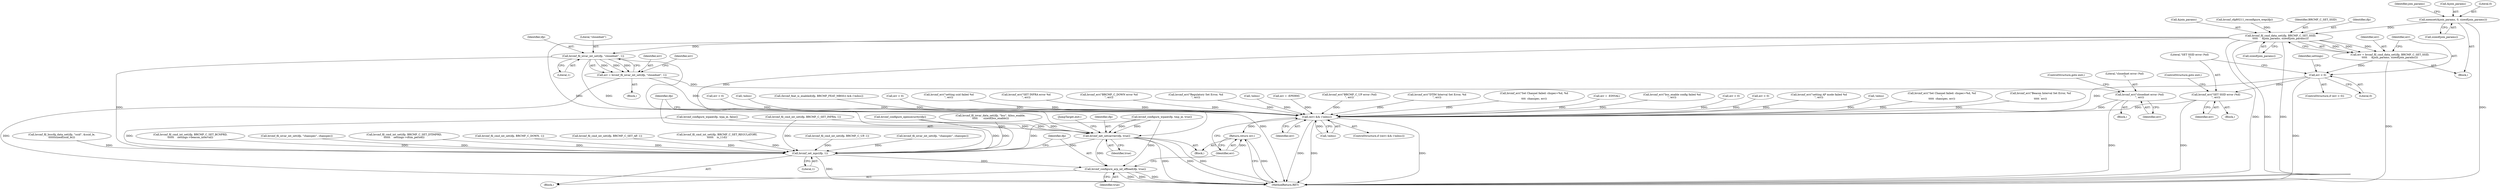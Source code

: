 digraph "0_linux_ded89912156b1a47d940a0c954c43afbabd0c42c@API" {
"1000655" [label="(Call,memset(&join_params, 0, sizeof(join_params)))"];
"1000672" [label="(Call,brcmf_fil_cmd_data_set(ifp, BRCMF_C_SET_SSID,\n\t\t\t\t\t     &join_params, sizeof(join_params)))"];
"1000670" [label="(Call,err = brcmf_fil_cmd_data_set(ifp, BRCMF_C_SET_SSID,\n\t\t\t\t\t     &join_params, sizeof(join_params)))"];
"1000680" [label="(Call,err < 0)"];
"1000684" [label="(Call,brcmf_err(\"SET SSID error (%d)\n\", err))"];
"1000801" [label="(Call,(err) && (!mbss))"];
"1000812" [label="(Return,return err;)"];
"1000695" [label="(Call,brcmf_fil_iovar_int_set(ifp, \"closednet\", 1))"];
"1000693" [label="(Call,err = brcmf_fil_iovar_int_set(ifp, \"closednet\", 1))"];
"1000702" [label="(Call,brcmf_err(\"closednet error (%d)\n\", err))"];
"1000796" [label="(Call,brcmf_net_setcarrier(ifp, true))"];
"1000806" [label="(Call,brcmf_set_mpc(ifp, 1))"];
"1000809" [label="(Call,brcmf_configure_arp_nd_offload(ifp, true))"];
"1000694" [label="(Identifier,err)"];
"1000745" [label="(Call,brcmf_err(\"setting ssid failed %d\n\", err))"];
"1000810" [label="(Identifier,ifp)"];
"1000685" [label="(Literal,\"SET SSID error (%d)\n\")"];
"1000406" [label="(Call,brcmf_configure_wpaie(ifp, wpa_ie, false))"];
"1000693" [label="(Call,err = brcmf_fil_iovar_int_set(ifp, \"closednet\", 1))"];
"1000806" [label="(Call,brcmf_set_mpc(ifp, 1))"];
"1000484" [label="(Call,brcmf_fil_cmd_int_set(ifp, BRCMF_C_SET_BCNPRD,\n\t\t\t\t\t\t    settings->beacon_interval))"];
"1000567" [label="(Call,brcmf_err(\"SET INFRA error %d\n\", err))"];
"1000704" [label="(Identifier,err)"];
"1000690" [label="(Identifier,settings)"];
"1000805" [label="(Block,)"];
"1000548" [label="(Call,brcmf_err(\"BRCMF_C_DOWN error %d\n\", err))"];
"1000675" [label="(Call,&join_params)"];
"1000473" [label="(Call,brcmf_err(\"Regulatory Set Error, %d\n\", err))"];
"1000624" [label="(Call,brcmf_fil_iovar_int_set(ifp, \"chanspec\", chanspec))"];
"1000450" [label="(Call,!mbss)"];
"1000132" [label="(Call,err = -EPERM)"];
"1000664" [label="(Identifier,join_params)"];
"1000683" [label="(Block,)"];
"1000506" [label="(Call,brcmf_fil_cmd_int_set(ifp, BRCMF_C_SET_DTIMPRD,\n\t\t\t\t\t\t    settings->dtim_period))"];
"1000813" [label="(Identifier,err)"];
"1000700" [label="(Identifier,err)"];
"1000799" [label="(JumpTarget,exit:)"];
"1000116" [label="(Block,)"];
"1000679" [label="(ControlStructure,if (err < 0))"];
"1000681" [label="(Identifier,err)"];
"1000649" [label="(Call,brcmf_err(\"BRCMF_C_UP error (%d)\n\", err))"];
"1000682" [label="(Literal,0)"];
"1000671" [label="(Identifier,err)"];
"1000517" [label="(Call,brcmf_err(\"DTIM Interval Set Error, %d\n\", err))"];
"1000811" [label="(Identifier,true)"];
"1000726" [label="(Call,brcmf_err(\"Set Channel failed: chspec=%d, %d\n\",\n\t\t\t\t  chanspec, err))"];
"1000439" [label="(Call,brcmf_configure_opensecurity(ifp))"];
"1000677" [label="(Call,sizeof(join_params))"];
"1000659" [label="(Call,sizeof(join_params))"];
"1000672" [label="(Call,brcmf_fil_cmd_data_set(ifp, BRCMF_C_SET_SSID,\n\t\t\t\t\t     &join_params, sizeof(join_params)))"];
"1000692" [label="(Block,)"];
"1000733" [label="(Call,brcmf_fil_bsscfg_data_set(ifp, \"ssid\", &ssid_le,\n\t\t\t\t\t\tsizeof(ssid_le)))"];
"1000656" [label="(Call,&join_params)"];
"1000582" [label="(Call,err = -EINVAL)"];
"1000705" [label="(ControlStructure,goto exit;)"];
"1000655" [label="(Call,memset(&join_params, 0, sizeof(join_params)))"];
"1000803" [label="(Call,!mbss)"];
"1000777" [label="(Call,brcmf_err(\"bss_enable config failed %d\n\", err))"];
"1000411" [label="(Call,err < 0)"];
"1000558" [label="(Call,brcmf_fil_cmd_int_set(ifp, BRCMF_C_SET_INFRA, 1))"];
"1000809" [label="(Call,brcmf_configure_arp_nd_offload(ifp, true))"];
"1000796" [label="(Call,brcmf_net_setcarrier(ifp, true))"];
"1000695" [label="(Call,brcmf_fil_iovar_int_set(ifp, \"closednet\", 1))"];
"1000765" [label="(Call,brcmf_fil_iovar_data_set(ifp, \"bss\", &bss_enable,\n\t\t\t\t\t       sizeof(bss_enable)))"];
"1000814" [label="(MethodReturn,RET)"];
"1000773" [label="(Call,err < 0)"];
"1000687" [label="(ControlStructure,goto exit;)"];
"1000658" [label="(Literal,0)"];
"1000614" [label="(Call,brcmf_err(\"setting AP mode failed %d\n\", err))"];
"1000808" [label="(Literal,1)"];
"1000619" [label="(Call,!mbss)"];
"1000539" [label="(Call,brcmf_fil_cmd_int_set(ifp, BRCMF_C_DOWN, 1))"];
"1000633" [label="(Call,brcmf_err(\"Set Channel failed: chspec=%d, %d\n\",\n\t\t\t\t\t  chanspec, err))"];
"1000495" [label="(Call,brcmf_err(\"Beacon Interval Set Error, %d\n\",\n\t\t\t\t\t  err))"];
"1000563" [label="(Call,err < 0)"];
"1000591" [label="(Block,)"];
"1000684" [label="(Call,brcmf_err(\"SET SSID error (%d)\n\", err))"];
"1000798" [label="(Identifier,true)"];
"1000347" [label="(Call,!mbss)"];
"1000605" [label="(Call,brcmf_fil_cmd_int_set(ifp, BRCMF_C_SET_AP, 1))"];
"1000464" [label="(Call,brcmf_fil_cmd_int_set(ifp, BRCMF_C_SET_REGULATORY,\n\t\t\t\t\t\t    is_11d))"];
"1000653" [label="(Call,brcmf_cfg80211_reconfigure_wep(ifp))"];
"1000696" [label="(Identifier,ifp)"];
"1000801" [label="(Call,(err) && (!mbss))"];
"1000703" [label="(Literal,\"closednet error (%d)\n\")"];
"1000670" [label="(Call,err = brcmf_fil_cmd_data_set(ifp, BRCMF_C_SET_SSID,\n\t\t\t\t\t     &join_params, sizeof(join_params)))"];
"1000800" [label="(ControlStructure,if ((err) && (!mbss)))"];
"1000807" [label="(Identifier,ifp)"];
"1000640" [label="(Call,brcmf_fil_cmd_int_set(ifp, BRCMF_C_UP, 1))"];
"1000686" [label="(Identifier,err)"];
"1000680" [label="(Call,err < 0)"];
"1000674" [label="(Identifier,BRCMF_C_SET_SSID)"];
"1000593" [label="(Call,(brcmf_feat_is_enabled(ifp, BRCMF_FEAT_MBSS)) && (!mbss))"];
"1000812" [label="(Return,return err;)"];
"1000717" [label="(Call,brcmf_fil_iovar_int_set(ifp, \"chanspec\", chanspec))"];
"1000425" [label="(Call,brcmf_configure_wpaie(ifp, tmp_ie, true))"];
"1000802" [label="(Identifier,err)"];
"1000698" [label="(Literal,1)"];
"1000430" [label="(Call,err < 0)"];
"1000702" [label="(Call,brcmf_err(\"closednet error (%d)\n\", err))"];
"1000701" [label="(Block,)"];
"1000673" [label="(Identifier,ifp)"];
"1000697" [label="(Literal,\"closednet\")"];
"1000797" [label="(Identifier,ifp)"];
"1000655" -> "1000591"  [label="AST: "];
"1000655" -> "1000659"  [label="CFG: "];
"1000656" -> "1000655"  [label="AST: "];
"1000658" -> "1000655"  [label="AST: "];
"1000659" -> "1000655"  [label="AST: "];
"1000664" -> "1000655"  [label="CFG: "];
"1000655" -> "1000814"  [label="DDG: "];
"1000655" -> "1000672"  [label="DDG: "];
"1000672" -> "1000670"  [label="AST: "];
"1000672" -> "1000677"  [label="CFG: "];
"1000673" -> "1000672"  [label="AST: "];
"1000674" -> "1000672"  [label="AST: "];
"1000675" -> "1000672"  [label="AST: "];
"1000677" -> "1000672"  [label="AST: "];
"1000670" -> "1000672"  [label="CFG: "];
"1000672" -> "1000814"  [label="DDG: "];
"1000672" -> "1000814"  [label="DDG: "];
"1000672" -> "1000814"  [label="DDG: "];
"1000672" -> "1000670"  [label="DDG: "];
"1000672" -> "1000670"  [label="DDG: "];
"1000672" -> "1000670"  [label="DDG: "];
"1000653" -> "1000672"  [label="DDG: "];
"1000672" -> "1000695"  [label="DDG: "];
"1000672" -> "1000796"  [label="DDG: "];
"1000672" -> "1000806"  [label="DDG: "];
"1000670" -> "1000591"  [label="AST: "];
"1000671" -> "1000670"  [label="AST: "];
"1000681" -> "1000670"  [label="CFG: "];
"1000670" -> "1000814"  [label="DDG: "];
"1000670" -> "1000680"  [label="DDG: "];
"1000680" -> "1000679"  [label="AST: "];
"1000680" -> "1000682"  [label="CFG: "];
"1000681" -> "1000680"  [label="AST: "];
"1000682" -> "1000680"  [label="AST: "];
"1000685" -> "1000680"  [label="CFG: "];
"1000690" -> "1000680"  [label="CFG: "];
"1000680" -> "1000814"  [label="DDG: "];
"1000680" -> "1000684"  [label="DDG: "];
"1000680" -> "1000801"  [label="DDG: "];
"1000684" -> "1000683"  [label="AST: "];
"1000684" -> "1000686"  [label="CFG: "];
"1000685" -> "1000684"  [label="AST: "];
"1000686" -> "1000684"  [label="AST: "];
"1000687" -> "1000684"  [label="CFG: "];
"1000684" -> "1000814"  [label="DDG: "];
"1000684" -> "1000801"  [label="DDG: "];
"1000801" -> "1000800"  [label="AST: "];
"1000801" -> "1000802"  [label="CFG: "];
"1000801" -> "1000803"  [label="CFG: "];
"1000802" -> "1000801"  [label="AST: "];
"1000803" -> "1000801"  [label="AST: "];
"1000807" -> "1000801"  [label="CFG: "];
"1000813" -> "1000801"  [label="CFG: "];
"1000801" -> "1000814"  [label="DDG: "];
"1000801" -> "1000814"  [label="DDG: "];
"1000801" -> "1000814"  [label="DDG: "];
"1000548" -> "1000801"  [label="DDG: "];
"1000649" -> "1000801"  [label="DDG: "];
"1000567" -> "1000801"  [label="DDG: "];
"1000614" -> "1000801"  [label="DDG: "];
"1000473" -> "1000801"  [label="DDG: "];
"1000430" -> "1000801"  [label="DDG: "];
"1000702" -> "1000801"  [label="DDG: "];
"1000777" -> "1000801"  [label="DDG: "];
"1000411" -> "1000801"  [label="DDG: "];
"1000582" -> "1000801"  [label="DDG: "];
"1000726" -> "1000801"  [label="DDG: "];
"1000745" -> "1000801"  [label="DDG: "];
"1000495" -> "1000801"  [label="DDG: "];
"1000517" -> "1000801"  [label="DDG: "];
"1000132" -> "1000801"  [label="DDG: "];
"1000563" -> "1000801"  [label="DDG: "];
"1000693" -> "1000801"  [label="DDG: "];
"1000633" -> "1000801"  [label="DDG: "];
"1000773" -> "1000801"  [label="DDG: "];
"1000803" -> "1000801"  [label="DDG: "];
"1000593" -> "1000801"  [label="DDG: "];
"1000450" -> "1000801"  [label="DDG: "];
"1000347" -> "1000801"  [label="DDG: "];
"1000619" -> "1000801"  [label="DDG: "];
"1000801" -> "1000812"  [label="DDG: "];
"1000812" -> "1000116"  [label="AST: "];
"1000812" -> "1000813"  [label="CFG: "];
"1000813" -> "1000812"  [label="AST: "];
"1000814" -> "1000812"  [label="CFG: "];
"1000812" -> "1000814"  [label="DDG: "];
"1000813" -> "1000812"  [label="DDG: "];
"1000695" -> "1000693"  [label="AST: "];
"1000695" -> "1000698"  [label="CFG: "];
"1000696" -> "1000695"  [label="AST: "];
"1000697" -> "1000695"  [label="AST: "];
"1000698" -> "1000695"  [label="AST: "];
"1000693" -> "1000695"  [label="CFG: "];
"1000695" -> "1000814"  [label="DDG: "];
"1000695" -> "1000693"  [label="DDG: "];
"1000695" -> "1000693"  [label="DDG: "];
"1000695" -> "1000693"  [label="DDG: "];
"1000695" -> "1000796"  [label="DDG: "];
"1000695" -> "1000806"  [label="DDG: "];
"1000693" -> "1000692"  [label="AST: "];
"1000694" -> "1000693"  [label="AST: "];
"1000700" -> "1000693"  [label="CFG: "];
"1000693" -> "1000814"  [label="DDG: "];
"1000693" -> "1000702"  [label="DDG: "];
"1000702" -> "1000701"  [label="AST: "];
"1000702" -> "1000704"  [label="CFG: "];
"1000703" -> "1000702"  [label="AST: "];
"1000704" -> "1000702"  [label="AST: "];
"1000705" -> "1000702"  [label="CFG: "];
"1000702" -> "1000814"  [label="DDG: "];
"1000796" -> "1000116"  [label="AST: "];
"1000796" -> "1000798"  [label="CFG: "];
"1000797" -> "1000796"  [label="AST: "];
"1000798" -> "1000796"  [label="AST: "];
"1000799" -> "1000796"  [label="CFG: "];
"1000796" -> "1000814"  [label="DDG: "];
"1000796" -> "1000814"  [label="DDG: "];
"1000796" -> "1000814"  [label="DDG: "];
"1000439" -> "1000796"  [label="DDG: "];
"1000406" -> "1000796"  [label="DDG: "];
"1000425" -> "1000796"  [label="DDG: "];
"1000425" -> "1000796"  [label="DDG: "];
"1000558" -> "1000796"  [label="DDG: "];
"1000765" -> "1000796"  [label="DDG: "];
"1000796" -> "1000806"  [label="DDG: "];
"1000796" -> "1000809"  [label="DDG: "];
"1000806" -> "1000805"  [label="AST: "];
"1000806" -> "1000808"  [label="CFG: "];
"1000807" -> "1000806"  [label="AST: "];
"1000808" -> "1000806"  [label="AST: "];
"1000810" -> "1000806"  [label="CFG: "];
"1000806" -> "1000814"  [label="DDG: "];
"1000539" -> "1000806"  [label="DDG: "];
"1000640" -> "1000806"  [label="DDG: "];
"1000406" -> "1000806"  [label="DDG: "];
"1000425" -> "1000806"  [label="DDG: "];
"1000624" -> "1000806"  [label="DDG: "];
"1000717" -> "1000806"  [label="DDG: "];
"1000484" -> "1000806"  [label="DDG: "];
"1000733" -> "1000806"  [label="DDG: "];
"1000464" -> "1000806"  [label="DDG: "];
"1000506" -> "1000806"  [label="DDG: "];
"1000439" -> "1000806"  [label="DDG: "];
"1000558" -> "1000806"  [label="DDG: "];
"1000765" -> "1000806"  [label="DDG: "];
"1000605" -> "1000806"  [label="DDG: "];
"1000806" -> "1000809"  [label="DDG: "];
"1000809" -> "1000805"  [label="AST: "];
"1000809" -> "1000811"  [label="CFG: "];
"1000810" -> "1000809"  [label="AST: "];
"1000811" -> "1000809"  [label="AST: "];
"1000813" -> "1000809"  [label="CFG: "];
"1000809" -> "1000814"  [label="DDG: "];
"1000809" -> "1000814"  [label="DDG: "];
"1000809" -> "1000814"  [label="DDG: "];
"1000425" -> "1000809"  [label="DDG: "];
}
